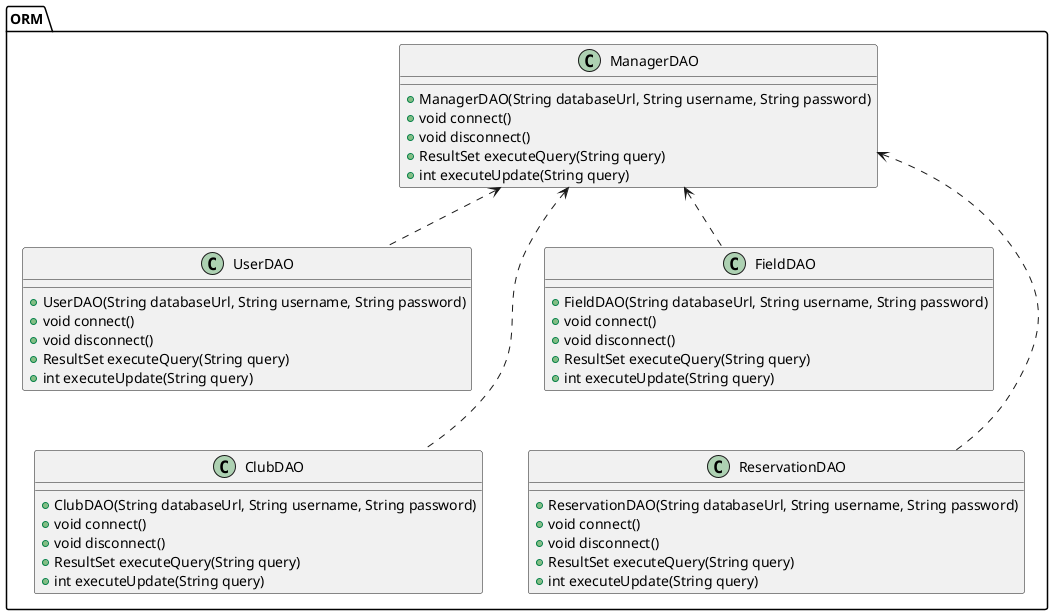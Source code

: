 @startuml
package ORM {
    class ManagerDAO {
        + ManagerDAO(String databaseUrl, String username, String password)
        + void connect()
        + void disconnect()
        + ResultSet executeQuery(String query)
        + int executeUpdate(String query)
    }

    class UserDAO {
        + UserDAO(String databaseUrl, String username, String password)
        + void connect()
        + void disconnect()
        + ResultSet executeQuery(String query)
        + int executeUpdate(String query)
    }

    class ClubDAO {
        + ClubDAO(String databaseUrl, String username, String password)
        + void connect()
        + void disconnect()
        + ResultSet executeQuery(String query)
        + int executeUpdate(String query)
    }

    class FieldDAO {
        + FieldDAO(String databaseUrl, String username, String password)
        + void connect()
        + void disconnect()
        + ResultSet executeQuery(String query)
        + int executeUpdate(String query)
    }

    class ReservationDAO {
        + ReservationDAO(String databaseUrl, String username, String password)
        + void connect()
        + void disconnect()
        + ResultSet executeQuery(String query)
        + int executeUpdate(String query)
    }

    ManagerDAO <.. UserDAO
    ManagerDAO <.. ClubDAO
    ManagerDAO <.. FieldDAO
    ManagerDAO <.. ReservationDAO

    UserDAO -[hidden]-> ClubDAO
    FieldDAO -[hidden]-> ReservationDAO

}
@enduml
